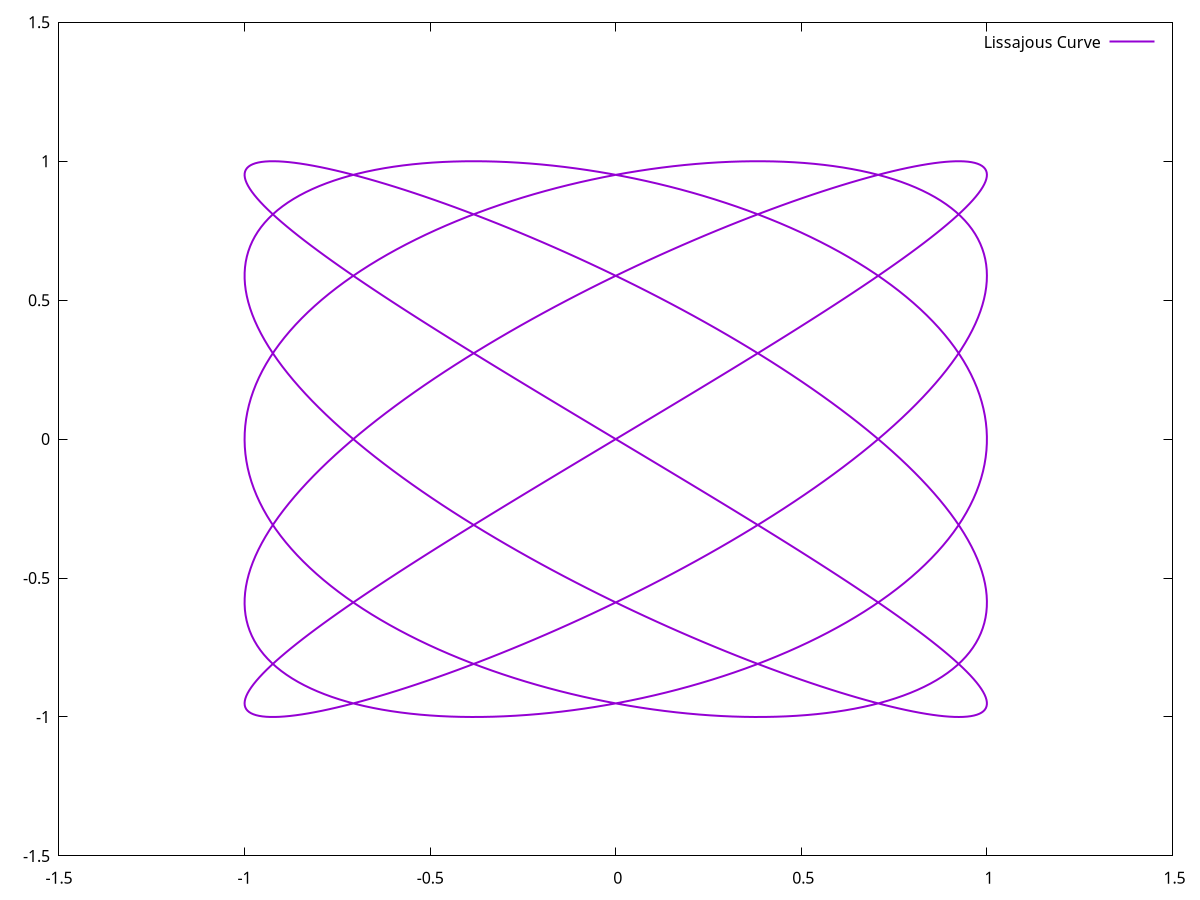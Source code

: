 # Lissajous Curve Parameters
A = 1             # Amplitude along x-axis
B = 1             # Amplitude along y-axis
a = 5             # Frequency along x-axis
b = 4             # Frequency along y-axis
delta = pi / 4    # Phase difference

# Time range
set xrange [-1.5:1.5]
set yrange [-1.5:1.5]
set samples 1000

# Define parametric mode
set parametric
set trange [0:2*pi]

# Define the equations
x(t) = A * sin(a * t + delta)
y(t) = B * sin(b * t)

# Plot the Lissajous curve
plot x(t), y(t) title 'Lissajous Curve' with lines lw 2

# Additional plot settings
set title 'Lissajous Curve'
set xlabel 'x(t)'
set ylabel 'y(t)'
set grid
set size ratio -1

# Refresh the plot
replot
